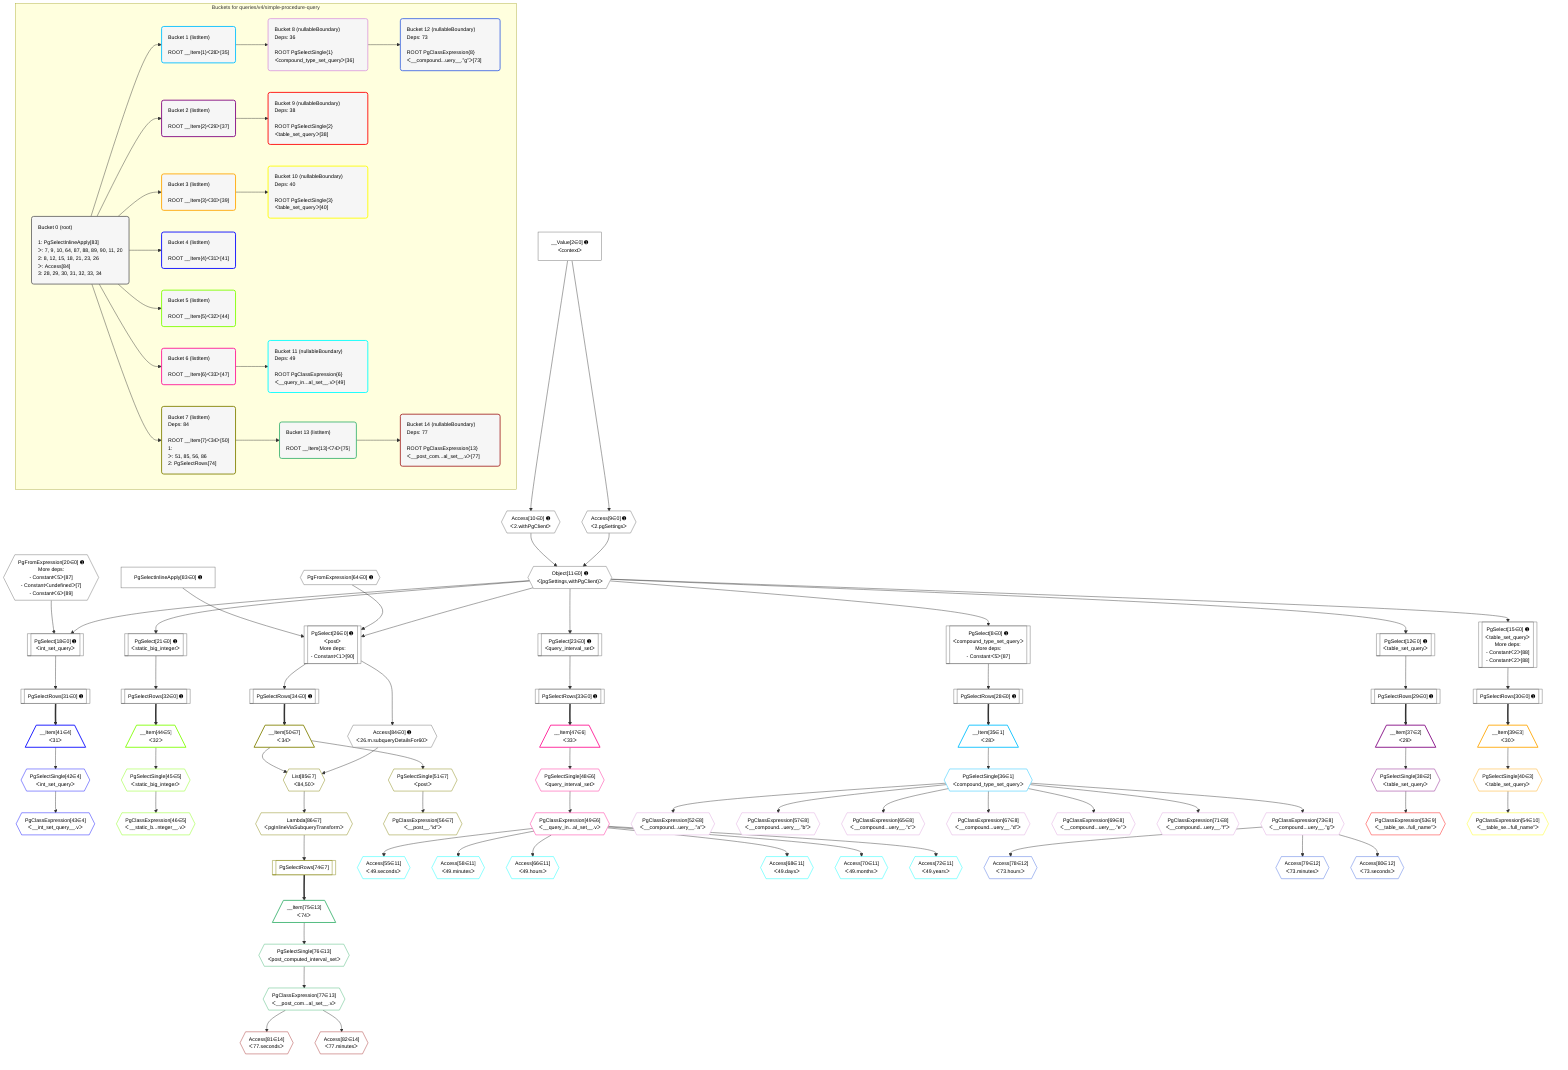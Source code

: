 %%{init: {'themeVariables': { 'fontSize': '12px'}}}%%
graph TD
    classDef path fill:#eee,stroke:#000,color:#000
    classDef plan fill:#fff,stroke-width:1px,color:#000
    classDef itemplan fill:#fff,stroke-width:2px,color:#000
    classDef unbatchedplan fill:#dff,stroke-width:1px,color:#000
    classDef sideeffectplan fill:#fcc,stroke-width:2px,color:#000
    classDef bucket fill:#f6f6f6,color:#000,stroke-width:2px,text-align:left

    subgraph "Buckets for queries/v4/simple-procedure-query"
    Bucket0("Bucket 0 (root)<br /><br />1: PgSelectInlineApply[83]<br />ᐳ: 7, 9, 10, 64, 87, 88, 89, 90, 11, 20<br />2: 8, 12, 15, 18, 21, 23, 26<br />ᐳ: Access[84]<br />3: 28, 29, 30, 31, 32, 33, 34"):::bucket
    Bucket1("Bucket 1 (listItem)<br /><br />ROOT __Item{1}ᐸ28ᐳ[35]"):::bucket
    Bucket2("Bucket 2 (listItem)<br /><br />ROOT __Item{2}ᐸ29ᐳ[37]"):::bucket
    Bucket3("Bucket 3 (listItem)<br /><br />ROOT __Item{3}ᐸ30ᐳ[39]"):::bucket
    Bucket4("Bucket 4 (listItem)<br /><br />ROOT __Item{4}ᐸ31ᐳ[41]"):::bucket
    Bucket5("Bucket 5 (listItem)<br /><br />ROOT __Item{5}ᐸ32ᐳ[44]"):::bucket
    Bucket6("Bucket 6 (listItem)<br /><br />ROOT __Item{6}ᐸ33ᐳ[47]"):::bucket
    Bucket7("Bucket 7 (listItem)<br />Deps: 84<br /><br />ROOT __Item{7}ᐸ34ᐳ[50]<br />1: <br />ᐳ: 51, 85, 56, 86<br />2: PgSelectRows[74]"):::bucket
    Bucket8("Bucket 8 (nullableBoundary)<br />Deps: 36<br /><br />ROOT PgSelectSingle{1}ᐸcompound_type_set_queryᐳ[36]"):::bucket
    Bucket9("Bucket 9 (nullableBoundary)<br />Deps: 38<br /><br />ROOT PgSelectSingle{2}ᐸtable_set_queryᐳ[38]"):::bucket
    Bucket10("Bucket 10 (nullableBoundary)<br />Deps: 40<br /><br />ROOT PgSelectSingle{3}ᐸtable_set_queryᐳ[40]"):::bucket
    Bucket11("Bucket 11 (nullableBoundary)<br />Deps: 49<br /><br />ROOT PgClassExpression{6}ᐸ__query_in...al_set__.vᐳ[49]"):::bucket
    Bucket12("Bucket 12 (nullableBoundary)<br />Deps: 73<br /><br />ROOT PgClassExpression{8}ᐸ__compound...uery__.”g”ᐳ[73]"):::bucket
    Bucket13("Bucket 13 (listItem)<br /><br />ROOT __Item{13}ᐸ74ᐳ[75]"):::bucket
    Bucket14("Bucket 14 (nullableBoundary)<br />Deps: 77<br /><br />ROOT PgClassExpression{13}ᐸ__post_com...al_set__.vᐳ[77]"):::bucket
    end
    Bucket0 --> Bucket1 & Bucket2 & Bucket3 & Bucket4 & Bucket5 & Bucket6 & Bucket7
    Bucket1 --> Bucket8
    Bucket2 --> Bucket9
    Bucket3 --> Bucket10
    Bucket6 --> Bucket11
    Bucket7 --> Bucket13
    Bucket8 --> Bucket12
    Bucket13 --> Bucket14

    %% plan dependencies
    PgSelect26[["PgSelect[26∈0] ➊<br />ᐸpostᐳ<br />More deps:<br />- Constantᐸ1ᐳ[90]"]]:::plan
    Object11{{"Object[11∈0] ➊<br />ᐸ{pgSettings,withPgClient}ᐳ"}}:::plan
    PgFromExpression64{{"PgFromExpression[64∈0] ➊"}}:::plan
    PgSelectInlineApply83["PgSelectInlineApply[83∈0] ➊"]:::plan
    Object11 & PgFromExpression64 & PgSelectInlineApply83 --> PgSelect26
    PgSelect15[["PgSelect[15∈0] ➊<br />ᐸtable_set_queryᐳ<br />More deps:<br />- Constantᐸ2ᐳ[88]<br />- Constantᐸ2ᐳ[88]"]]:::plan
    Object11 --> PgSelect15
    PgFromExpression20{{"PgFromExpression[20∈0] ➊<br />More deps:<br />- Constantᐸ5ᐳ[87]<br />- Constantᐸundefinedᐳ[7]<br />- Constantᐸ6ᐳ[89]"}}:::plan
    PgSelect8[["PgSelect[8∈0] ➊<br />ᐸcompound_type_set_queryᐳ<br />More deps:<br />- Constantᐸ5ᐳ[87]"]]:::plan
    Object11 --> PgSelect8
    Access9{{"Access[9∈0] ➊<br />ᐸ2.pgSettingsᐳ"}}:::plan
    Access10{{"Access[10∈0] ➊<br />ᐸ2.withPgClientᐳ"}}:::plan
    Access9 & Access10 --> Object11
    PgSelect18[["PgSelect[18∈0] ➊<br />ᐸint_set_queryᐳ"]]:::plan
    Object11 & PgFromExpression20 --> PgSelect18
    __Value2["__Value[2∈0] ➊<br />ᐸcontextᐳ"]:::plan
    __Value2 --> Access9
    __Value2 --> Access10
    PgSelect12[["PgSelect[12∈0] ➊<br />ᐸtable_set_queryᐳ"]]:::plan
    Object11 --> PgSelect12
    PgSelect21[["PgSelect[21∈0] ➊<br />ᐸstatic_big_integerᐳ"]]:::plan
    Object11 --> PgSelect21
    PgSelect23[["PgSelect[23∈0] ➊<br />ᐸquery_interval_setᐳ"]]:::plan
    Object11 --> PgSelect23
    PgSelectRows28[["PgSelectRows[28∈0] ➊"]]:::plan
    PgSelect8 --> PgSelectRows28
    PgSelectRows29[["PgSelectRows[29∈0] ➊"]]:::plan
    PgSelect12 --> PgSelectRows29
    PgSelectRows30[["PgSelectRows[30∈0] ➊"]]:::plan
    PgSelect15 --> PgSelectRows30
    PgSelectRows31[["PgSelectRows[31∈0] ➊"]]:::plan
    PgSelect18 --> PgSelectRows31
    PgSelectRows32[["PgSelectRows[32∈0] ➊"]]:::plan
    PgSelect21 --> PgSelectRows32
    PgSelectRows33[["PgSelectRows[33∈0] ➊"]]:::plan
    PgSelect23 --> PgSelectRows33
    PgSelectRows34[["PgSelectRows[34∈0] ➊"]]:::plan
    PgSelect26 --> PgSelectRows34
    Access84{{"Access[84∈0] ➊<br />ᐸ26.m.subqueryDetailsFor60ᐳ"}}:::plan
    PgSelect26 --> Access84
    __Item35[/"__Item[35∈1]<br />ᐸ28ᐳ"\]:::itemplan
    PgSelectRows28 ==> __Item35
    PgSelectSingle36{{"PgSelectSingle[36∈1]<br />ᐸcompound_type_set_queryᐳ"}}:::plan
    __Item35 --> PgSelectSingle36
    __Item37[/"__Item[37∈2]<br />ᐸ29ᐳ"\]:::itemplan
    PgSelectRows29 ==> __Item37
    PgSelectSingle38{{"PgSelectSingle[38∈2]<br />ᐸtable_set_queryᐳ"}}:::plan
    __Item37 --> PgSelectSingle38
    __Item39[/"__Item[39∈3]<br />ᐸ30ᐳ"\]:::itemplan
    PgSelectRows30 ==> __Item39
    PgSelectSingle40{{"PgSelectSingle[40∈3]<br />ᐸtable_set_queryᐳ"}}:::plan
    __Item39 --> PgSelectSingle40
    __Item41[/"__Item[41∈4]<br />ᐸ31ᐳ"\]:::itemplan
    PgSelectRows31 ==> __Item41
    PgSelectSingle42{{"PgSelectSingle[42∈4]<br />ᐸint_set_queryᐳ"}}:::plan
    __Item41 --> PgSelectSingle42
    PgClassExpression43{{"PgClassExpression[43∈4]<br />ᐸ__int_set_query__.vᐳ"}}:::plan
    PgSelectSingle42 --> PgClassExpression43
    __Item44[/"__Item[44∈5]<br />ᐸ32ᐳ"\]:::itemplan
    PgSelectRows32 ==> __Item44
    PgSelectSingle45{{"PgSelectSingle[45∈5]<br />ᐸstatic_big_integerᐳ"}}:::plan
    __Item44 --> PgSelectSingle45
    PgClassExpression46{{"PgClassExpression[46∈5]<br />ᐸ__static_b...nteger__.vᐳ"}}:::plan
    PgSelectSingle45 --> PgClassExpression46
    __Item47[/"__Item[47∈6]<br />ᐸ33ᐳ"\]:::itemplan
    PgSelectRows33 ==> __Item47
    PgSelectSingle48{{"PgSelectSingle[48∈6]<br />ᐸquery_interval_setᐳ"}}:::plan
    __Item47 --> PgSelectSingle48
    PgClassExpression49{{"PgClassExpression[49∈6]<br />ᐸ__query_in...al_set__.vᐳ"}}:::plan
    PgSelectSingle48 --> PgClassExpression49
    List85{{"List[85∈7]<br />ᐸ84,50ᐳ"}}:::plan
    __Item50[/"__Item[50∈7]<br />ᐸ34ᐳ"\]:::itemplan
    Access84 & __Item50 --> List85
    PgSelectRows34 ==> __Item50
    PgSelectSingle51{{"PgSelectSingle[51∈7]<br />ᐸpostᐳ"}}:::plan
    __Item50 --> PgSelectSingle51
    PgClassExpression56{{"PgClassExpression[56∈7]<br />ᐸ__post__.”id”ᐳ"}}:::plan
    PgSelectSingle51 --> PgClassExpression56
    PgSelectRows74[["PgSelectRows[74∈7]"]]:::plan
    Lambda86{{"Lambda[86∈7]<br />ᐸpgInlineViaSubqueryTransformᐳ"}}:::plan
    Lambda86 --> PgSelectRows74
    List85 --> Lambda86
    PgClassExpression52{{"PgClassExpression[52∈8]<br />ᐸ__compound...uery__.”a”ᐳ"}}:::plan
    PgSelectSingle36 --> PgClassExpression52
    PgClassExpression57{{"PgClassExpression[57∈8]<br />ᐸ__compound...uery__.”b”ᐳ"}}:::plan
    PgSelectSingle36 --> PgClassExpression57
    PgClassExpression65{{"PgClassExpression[65∈8]<br />ᐸ__compound...uery__.”c”ᐳ"}}:::plan
    PgSelectSingle36 --> PgClassExpression65
    PgClassExpression67{{"PgClassExpression[67∈8]<br />ᐸ__compound...uery__.”d”ᐳ"}}:::plan
    PgSelectSingle36 --> PgClassExpression67
    PgClassExpression69{{"PgClassExpression[69∈8]<br />ᐸ__compound...uery__.”e”ᐳ"}}:::plan
    PgSelectSingle36 --> PgClassExpression69
    PgClassExpression71{{"PgClassExpression[71∈8]<br />ᐸ__compound...uery__.”f”ᐳ"}}:::plan
    PgSelectSingle36 --> PgClassExpression71
    PgClassExpression73{{"PgClassExpression[73∈8]<br />ᐸ__compound...uery__.”g”ᐳ"}}:::plan
    PgSelectSingle36 --> PgClassExpression73
    PgClassExpression53{{"PgClassExpression[53∈9]<br />ᐸ__table_se...full_name”ᐳ"}}:::plan
    PgSelectSingle38 --> PgClassExpression53
    PgClassExpression54{{"PgClassExpression[54∈10]<br />ᐸ__table_se...full_name”ᐳ"}}:::plan
    PgSelectSingle40 --> PgClassExpression54
    Access55{{"Access[55∈11]<br />ᐸ49.secondsᐳ"}}:::plan
    PgClassExpression49 --> Access55
    Access58{{"Access[58∈11]<br />ᐸ49.minutesᐳ"}}:::plan
    PgClassExpression49 --> Access58
    Access66{{"Access[66∈11]<br />ᐸ49.hoursᐳ"}}:::plan
    PgClassExpression49 --> Access66
    Access68{{"Access[68∈11]<br />ᐸ49.daysᐳ"}}:::plan
    PgClassExpression49 --> Access68
    Access70{{"Access[70∈11]<br />ᐸ49.monthsᐳ"}}:::plan
    PgClassExpression49 --> Access70
    Access72{{"Access[72∈11]<br />ᐸ49.yearsᐳ"}}:::plan
    PgClassExpression49 --> Access72
    Access78{{"Access[78∈12]<br />ᐸ73.hoursᐳ"}}:::plan
    PgClassExpression73 --> Access78
    Access79{{"Access[79∈12]<br />ᐸ73.minutesᐳ"}}:::plan
    PgClassExpression73 --> Access79
    Access80{{"Access[80∈12]<br />ᐸ73.secondsᐳ"}}:::plan
    PgClassExpression73 --> Access80
    __Item75[/"__Item[75∈13]<br />ᐸ74ᐳ"\]:::itemplan
    PgSelectRows74 ==> __Item75
    PgSelectSingle76{{"PgSelectSingle[76∈13]<br />ᐸpost_computed_interval_setᐳ"}}:::plan
    __Item75 --> PgSelectSingle76
    PgClassExpression77{{"PgClassExpression[77∈13]<br />ᐸ__post_com...al_set__.vᐳ"}}:::plan
    PgSelectSingle76 --> PgClassExpression77
    Access81{{"Access[81∈14]<br />ᐸ77.secondsᐳ"}}:::plan
    PgClassExpression77 --> Access81
    Access82{{"Access[82∈14]<br />ᐸ77.minutesᐳ"}}:::plan
    PgClassExpression77 --> Access82

    %% define steps
    classDef bucket0 stroke:#696969
    class Bucket0,__Value2,PgSelect8,Access9,Access10,Object11,PgSelect12,PgSelect15,PgSelect18,PgFromExpression20,PgSelect21,PgSelect23,PgSelect26,PgSelectRows28,PgSelectRows29,PgSelectRows30,PgSelectRows31,PgSelectRows32,PgSelectRows33,PgSelectRows34,PgFromExpression64,PgSelectInlineApply83,Access84 bucket0
    classDef bucket1 stroke:#00bfff
    class Bucket1,__Item35,PgSelectSingle36 bucket1
    classDef bucket2 stroke:#7f007f
    class Bucket2,__Item37,PgSelectSingle38 bucket2
    classDef bucket3 stroke:#ffa500
    class Bucket3,__Item39,PgSelectSingle40 bucket3
    classDef bucket4 stroke:#0000ff
    class Bucket4,__Item41,PgSelectSingle42,PgClassExpression43 bucket4
    classDef bucket5 stroke:#7fff00
    class Bucket5,__Item44,PgSelectSingle45,PgClassExpression46 bucket5
    classDef bucket6 stroke:#ff1493
    class Bucket6,__Item47,PgSelectSingle48,PgClassExpression49 bucket6
    classDef bucket7 stroke:#808000
    class Bucket7,__Item50,PgSelectSingle51,PgClassExpression56,PgSelectRows74,List85,Lambda86 bucket7
    classDef bucket8 stroke:#dda0dd
    class Bucket8,PgClassExpression52,PgClassExpression57,PgClassExpression65,PgClassExpression67,PgClassExpression69,PgClassExpression71,PgClassExpression73 bucket8
    classDef bucket9 stroke:#ff0000
    class Bucket9,PgClassExpression53 bucket9
    classDef bucket10 stroke:#ffff00
    class Bucket10,PgClassExpression54 bucket10
    classDef bucket11 stroke:#00ffff
    class Bucket11,Access55,Access58,Access66,Access68,Access70,Access72 bucket11
    classDef bucket12 stroke:#4169e1
    class Bucket12,Access78,Access79,Access80 bucket12
    classDef bucket13 stroke:#3cb371
    class Bucket13,__Item75,PgSelectSingle76,PgClassExpression77 bucket13
    classDef bucket14 stroke:#a52a2a
    class Bucket14,Access81,Access82 bucket14